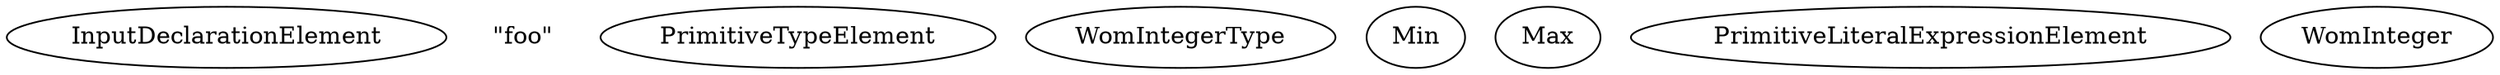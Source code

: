digraph "Hermes ASTs" {
  compound=true;

  InputDeclarationElement [shape=oval label="InputDeclarationElement"]

  declarationName [shape=none label="\"foo\""]

  PrimitiveTypeElement [shape=oval label="PrimitiveTypeElement"]
  WomIntegerType [shape=oval label="WomIntegerType"]

  Min [shape=oval label="Min"]
  Max [shape=oval label="Max"]

  PrimitiveLiteralExpressionElement100 [shape=oval label="PrimitiveLiteralExpressionElement"]
  WomInteger100 [shape=oval label="WomInteger"]
}

